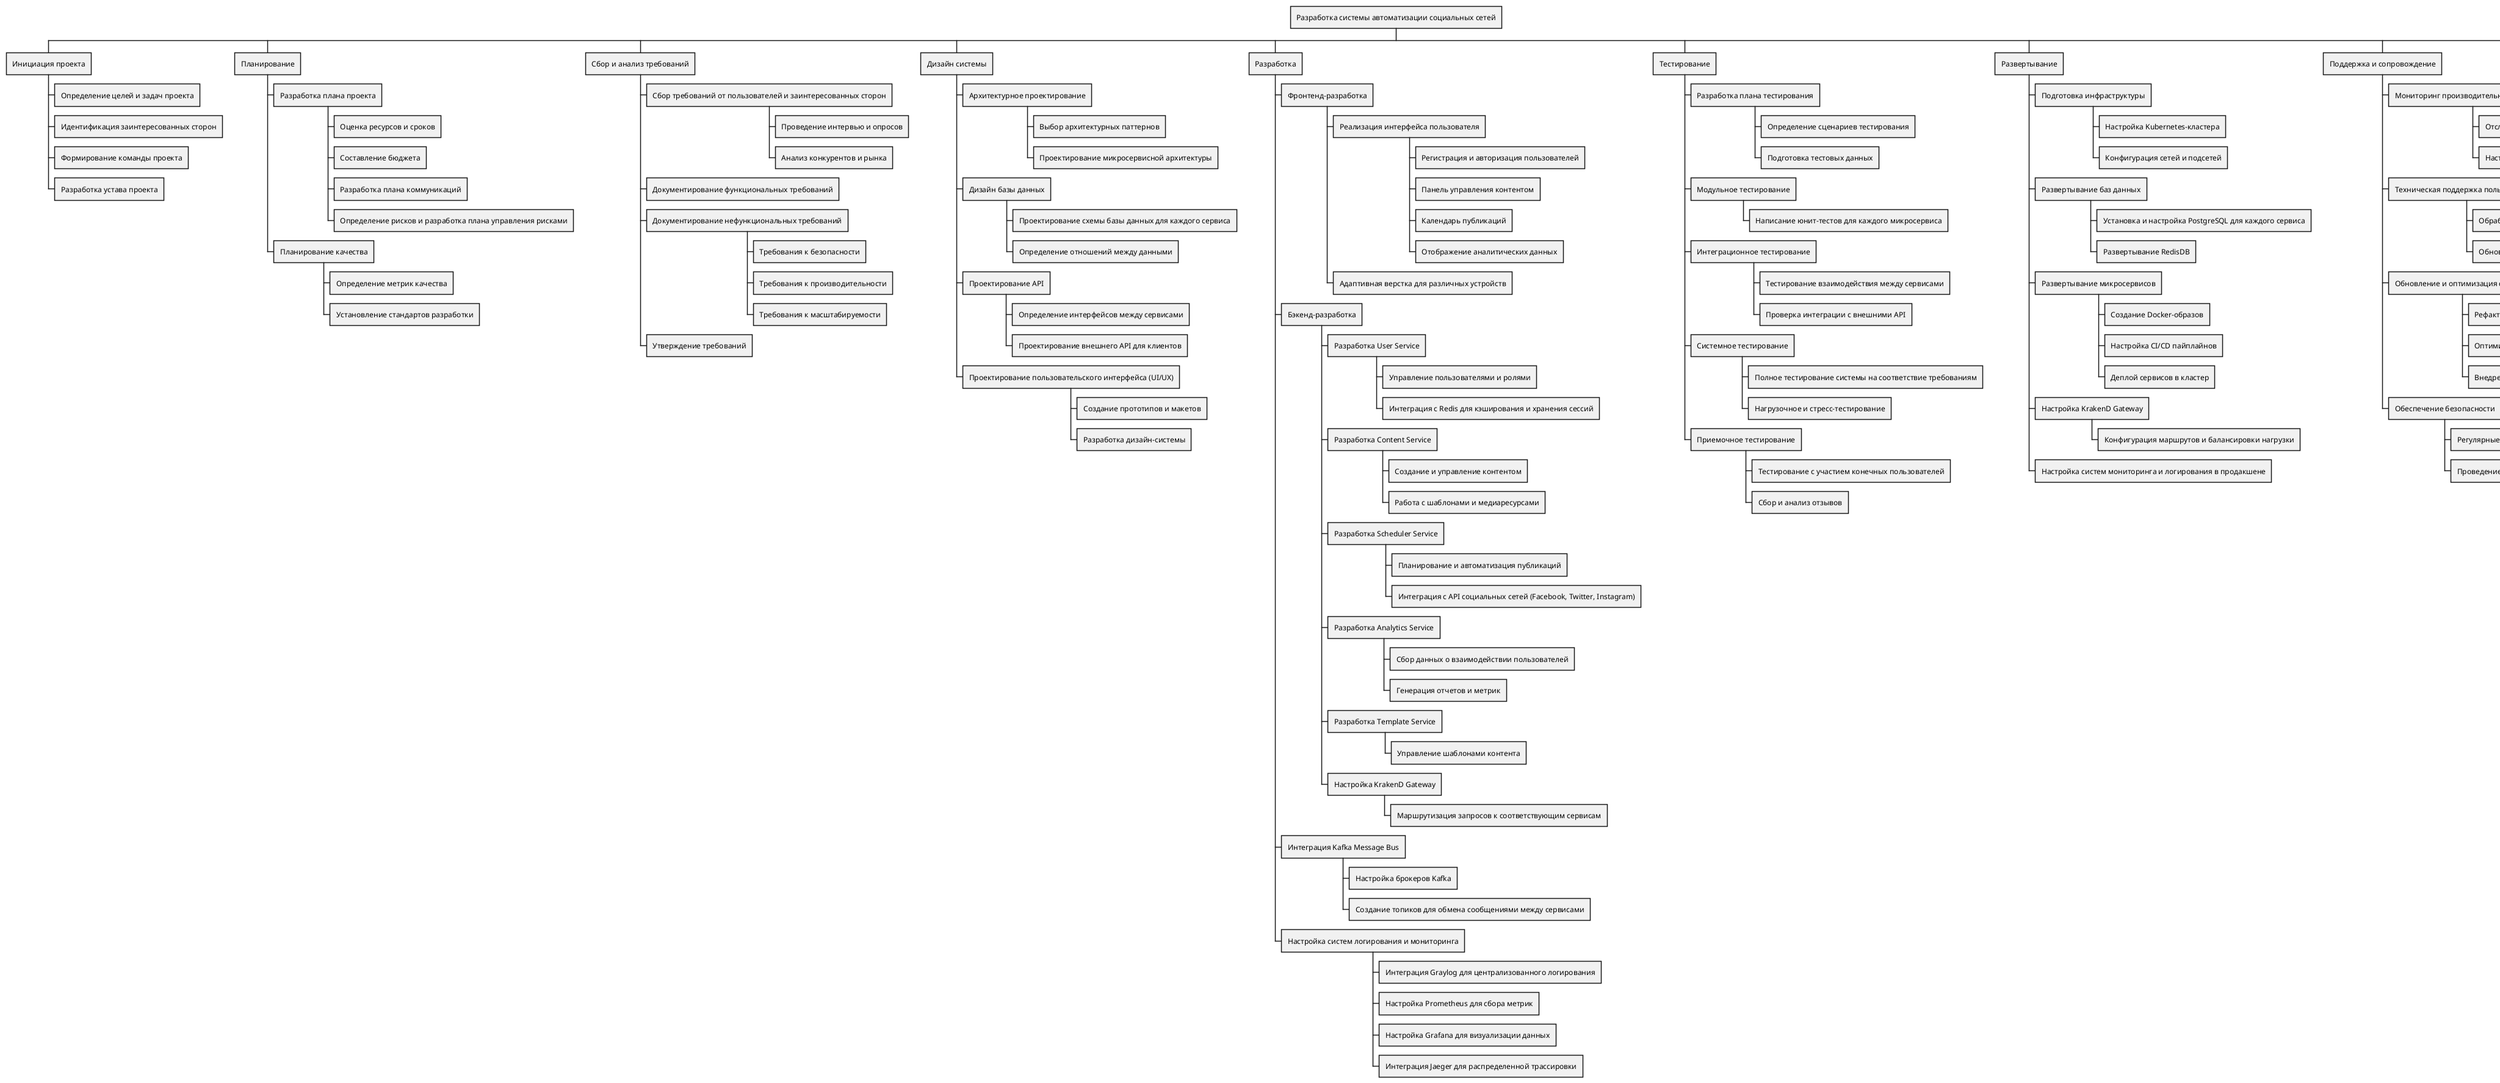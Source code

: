 @startwbs
* Разработка системы автоматизации социальных сетей
** Инициация проекта
*** Определение целей и задач проекта
*** Идентификация заинтересованных сторон
*** Формирование команды проекта
*** Разработка устава проекта
** Планирование
*** Разработка плана проекта
**** Оценка ресурсов и сроков
**** Составление бюджета
**** Разработка плана коммуникаций
**** Определение рисков и разработка плана управления рисками
*** Планирование качества
**** Определение метрик качества
**** Установление стандартов разработки
** Сбор и анализ требований
*** Сбор требований от пользователей и заинтересованных сторон
**** Проведение интервью и опросов
**** Анализ конкурентов и рынка
*** Документирование функциональных требований
*** Документирование нефункциональных требований
**** Требования к безопасности
**** Требования к производительности
**** Требования к масштабируемости
*** Утверждение требований
** Дизайн системы
*** Архитектурное проектирование
**** Выбор архитектурных паттернов
**** Проектирование микросервисной архитектуры
*** Дизайн базы данных
**** Проектирование схемы базы данных для каждого сервиса
**** Определение отношений между данными
*** Проектирование API
**** Определение интерфейсов между сервисами
**** Проектирование внешнего API для клиентов
*** Проектирование пользовательского интерфейса (UI/UX)
**** Создание прототипов и макетов
**** Разработка дизайн-системы
** Разработка
*** Фронтенд-разработка
**** Реализация интерфейса пользователя
***** Регистрация и авторизация пользователей
***** Панель управления контентом
***** Календарь публикаций
***** Отображение аналитических данных
**** Адаптивная верстка для различных устройств
*** Бэкенд-разработка
**** Разработка User Service
***** Управление пользователями и ролями
***** Интеграция с Redis для кэширования и хранения сессий
**** Разработка Content Service
***** Создание и управление контентом
***** Работа с шаблонами и медиаресурсами
**** Разработка Scheduler Service
***** Планирование и автоматизация публикаций
***** Интеграция с API социальных сетей (Facebook, Twitter, Instagram)
**** Разработка Analytics Service
***** Сбор данных о взаимодействии пользователей
***** Генерация отчетов и метрик
**** Разработка Template Service
***** Управление шаблонами контента
**** Настройка KrakenD Gateway
***** Маршрутизация запросов к соответствующим сервисам
*** Интеграция Kafka Message Bus
**** Настройка брокеров Kafka
**** Создание топиков для обмена сообщениями между сервисами
*** Настройка систем логирования и мониторинга
**** Интеграция Graylog для централизованного логирования
**** Настройка Prometheus для сбора метрик
**** Настройка Grafana для визуализации данных
**** Интеграция Jaeger для распределенной трассировки
** Тестирование
*** Разработка плана тестирования
**** Определение сценариев тестирования
**** Подготовка тестовых данных
*** Модульное тестирование
**** Написание юнит-тестов для каждого микросервиса
*** Интеграционное тестирование
**** Тестирование взаимодействия между сервисами
**** Проверка интеграции с внешними API
*** Системное тестирование
**** Полное тестирование системы на соответствие требованиям
**** Нагрузочное и стресс-тестирование
*** Приемочное тестирование
**** Тестирование с участием конечных пользователей
**** Сбор и анализ отзывов
** Развертывание
*** Подготовка инфраструктуры
**** Настройка Kubernetes-кластера
**** Конфигурация сетей и подсетей
*** Развертывание баз данных
**** Установка и настройка PostgreSQL для каждого сервиса
**** Развертывание RedisDB
*** Развертывание микросервисов
**** Создание Docker-образов
**** Настройка CI/CD пайплайнов
**** Деплой сервисов в кластер
*** Настройка KrakenD Gateway
**** Конфигурация маршрутов и балансировки нагрузки
*** Настройка систем мониторинга и логирования в продакшене
** Поддержка и сопровождение
*** Мониторинг производительности системы
**** Отслеживание метрик и логов
**** Настройка оповещений и алертов
*** Техническая поддержка пользователей
**** Обработка запросов и обращений
**** Обновление базы знаний
*** Обновление и оптимизация системы
**** Рефакторинг кода
**** Оптимизация запросов к базе данных
**** Внедрение новых технологий и инструментов
*** Обеспечение безопасности
**** Регулярные обновления зависимостей и библиотек
**** Проведение аудитов безопасности и тестов на проникновение
** Закрытие проекта
*** Подведение итогов и анализ результатов
*** Документирование всех этапов проекта
**** Обновление технической документации
**** Передача знаний команде сопровождения
*** Формальное завершение проекта
**** Отчет для заинтересованных сторон
**** Архивирование материалов проекта
@endmindmap

